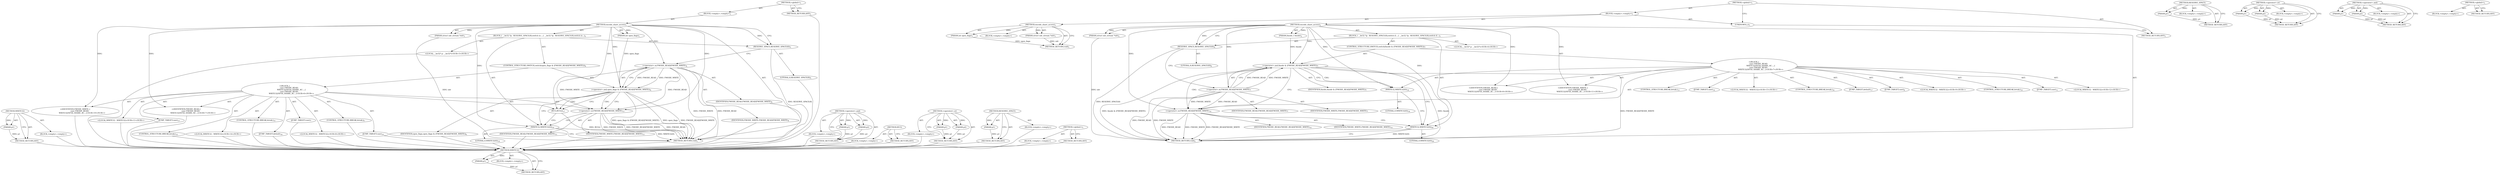 digraph "encode_share_access" {
vulnerable_80 [label=<(METHOD,WRITE32)>];
vulnerable_81 [label=<(PARAM,p1)>];
vulnerable_82 [label=<(BLOCK,&lt;empty&gt;,&lt;empty&gt;)>];
vulnerable_83 [label=<(METHOD_RETURN,ANY)>];
vulnerable_6 [label=<(METHOD,&lt;global&gt;)<SUB>1</SUB>>];
vulnerable_7 [label=<(BLOCK,&lt;empty&gt;,&lt;empty&gt;)<SUB>1</SUB>>];
vulnerable_8 [label=<(METHOD,encode_share_access)<SUB>1</SUB>>];
vulnerable_9 [label=<(PARAM,struct xdr_stream *xdr)<SUB>1</SUB>>];
vulnerable_10 [label=<(PARAM,int open_flags)<SUB>1</SUB>>];
vulnerable_11 [label=<(BLOCK,{
 	__be32 *p;
 
 	RESERVE_SPACE(8);
	switch (o...,{
 	__be32 *p;
 
 	RESERVE_SPACE(8);
	switch (o...)<SUB>2</SUB>>];
vulnerable_12 [label="<(LOCAL,__be32* p: __be32*)<SUB>3</SUB>>"];
vulnerable_13 [label=<(RESERVE_SPACE,RESERVE_SPACE(8))<SUB>5</SUB>>];
vulnerable_14 [label=<(LITERAL,8,RESERVE_SPACE(8))<SUB>5</SUB>>];
vulnerable_15 [label=<(CONTROL_STRUCTURE,SWITCH,switch(open_flags &amp; (FMODE_READ|FMODE_WRITE)))<SUB>6</SUB>>];
vulnerable_16 [label=<(&lt;operator&gt;.and,open_flags &amp; (FMODE_READ|FMODE_WRITE))<SUB>6</SUB>>];
vulnerable_17 [label=<(IDENTIFIER,open_flags,open_flags &amp; (FMODE_READ|FMODE_WRITE))<SUB>6</SUB>>];
vulnerable_18 [label=<(&lt;operator&gt;.or,FMODE_READ|FMODE_WRITE)<SUB>6</SUB>>];
vulnerable_19 [label=<(IDENTIFIER,FMODE_READ,FMODE_READ|FMODE_WRITE)<SUB>6</SUB>>];
vulnerable_20 [label=<(IDENTIFIER,FMODE_WRITE,FMODE_READ|FMODE_WRITE)<SUB>6</SUB>>];
vulnerable_21 [label="<(BLOCK,{
 		case FMODE_READ:
 			WRITE32(NFS4_SHARE_AC...,{
 		case FMODE_READ:
 			WRITE32(NFS4_SHARE_AC...)<SUB>6</SUB>>"];
vulnerable_22 [label=<(JUMP_TARGET,case)<SUB>7</SUB>>];
vulnerable_23 [label="<(IDENTIFIER,FMODE_READ,{
 		case FMODE_READ:
 			WRITE32(NFS4_SHARE_AC...)<SUB>7</SUB>>"];
vulnerable_24 [label="<(LOCAL,WRITE32 : WRITE32)<SUB>8</SUB>>"];
vulnerable_25 [label=<(CONTROL_STRUCTURE,BREAK,break;)<SUB>9</SUB>>];
vulnerable_26 [label=<(JUMP_TARGET,case)<SUB>10</SUB>>];
vulnerable_27 [label="<(IDENTIFIER,FMODE_WRITE,{
 		case FMODE_READ:
 			WRITE32(NFS4_SHARE_AC...)<SUB>10</SUB>>"];
vulnerable_28 [label="<(LOCAL,WRITE32 : WRITE32)<SUB>11</SUB>>"];
vulnerable_29 [label=<(CONTROL_STRUCTURE,BREAK,break;)<SUB>12</SUB>>];
vulnerable_30 [label=<(JUMP_TARGET,case)<SUB>13</SUB>>];
vulnerable_31 [label=<(&lt;operator&gt;.or,FMODE_READ|FMODE_WRITE)<SUB>13</SUB>>];
vulnerable_32 [label=<(IDENTIFIER,FMODE_READ,FMODE_READ|FMODE_WRITE)<SUB>13</SUB>>];
vulnerable_33 [label=<(IDENTIFIER,FMODE_WRITE,FMODE_READ|FMODE_WRITE)<SUB>13</SUB>>];
vulnerable_34 [label="<(LOCAL,WRITE32 : WRITE32)<SUB>14</SUB>>"];
vulnerable_35 [label=<(CONTROL_STRUCTURE,BREAK,break;)<SUB>15</SUB>>];
vulnerable_36 [label=<(JUMP_TARGET,default)<SUB>16</SUB>>];
vulnerable_37 [label=<(BUG,BUG())<SUB>17</SUB>>];
vulnerable_38 [label=<(WRITE32,WRITE32(0))<SUB>19</SUB>>];
vulnerable_39 [label=<(LITERAL,0,WRITE32(0))<SUB>19</SUB>>];
vulnerable_40 [label=<(METHOD_RETURN,void)<SUB>1</SUB>>];
vulnerable_42 [label=<(METHOD_RETURN,ANY)<SUB>1</SUB>>];
vulnerable_67 [label=<(METHOD,&lt;operator&gt;.and)>];
vulnerable_68 [label=<(PARAM,p1)>];
vulnerable_69 [label=<(PARAM,p2)>];
vulnerable_70 [label=<(BLOCK,&lt;empty&gt;,&lt;empty&gt;)>];
vulnerable_71 [label=<(METHOD_RETURN,ANY)>];
vulnerable_77 [label=<(METHOD,BUG)>];
vulnerable_78 [label=<(BLOCK,&lt;empty&gt;,&lt;empty&gt;)>];
vulnerable_79 [label=<(METHOD_RETURN,ANY)>];
vulnerable_72 [label=<(METHOD,&lt;operator&gt;.or)>];
vulnerable_73 [label=<(PARAM,p1)>];
vulnerable_74 [label=<(PARAM,p2)>];
vulnerable_75 [label=<(BLOCK,&lt;empty&gt;,&lt;empty&gt;)>];
vulnerable_76 [label=<(METHOD_RETURN,ANY)>];
vulnerable_63 [label=<(METHOD,RESERVE_SPACE)>];
vulnerable_64 [label=<(PARAM,p1)>];
vulnerable_65 [label=<(BLOCK,&lt;empty&gt;,&lt;empty&gt;)>];
vulnerable_66 [label=<(METHOD_RETURN,ANY)>];
vulnerable_57 [label=<(METHOD,&lt;global&gt;)<SUB>1</SUB>>];
vulnerable_58 [label=<(BLOCK,&lt;empty&gt;,&lt;empty&gt;)>];
vulnerable_59 [label=<(METHOD_RETURN,ANY)>];
fixed_87 [label=<(METHOD,WRITE32)>];
fixed_88 [label=<(PARAM,p1)>];
fixed_89 [label=<(BLOCK,&lt;empty&gt;,&lt;empty&gt;)>];
fixed_90 [label=<(METHOD_RETURN,ANY)>];
fixed_6 [label=<(METHOD,&lt;global&gt;)<SUB>1</SUB>>];
fixed_7 [label=<(BLOCK,&lt;empty&gt;,&lt;empty&gt;)<SUB>1</SUB>>];
fixed_8 [label=<(METHOD,encode_share_access)<SUB>1</SUB>>];
fixed_9 [label=<(PARAM,struct xdr_stream *xdr)<SUB>1</SUB>>];
fixed_10 [label=<(PARAM,int open_flags)<SUB>1</SUB>>];
fixed_11 [label=<(BLOCK,&lt;empty&gt;,&lt;empty&gt;)>];
fixed_12 [label=<(METHOD_RETURN,void)<SUB>1</SUB>>];
fixed_14 [label=<(UNKNOWN,),))<SUB>1</SUB>>];
fixed_15 [label=<(METHOD,encode_share_access)<SUB>2</SUB>>];
fixed_16 [label=<(PARAM,struct xdr_stream *xdr)<SUB>2</SUB>>];
fixed_17 [label=<(PARAM,fmode_t fmode)<SUB>2</SUB>>];
fixed_18 [label=<(BLOCK,{
 	__be32 *p;
 
 	RESERVE_SPACE(8);
	switch (f...,{
 	__be32 *p;
 
 	RESERVE_SPACE(8);
	switch (f...)<SUB>3</SUB>>];
fixed_19 [label="<(LOCAL,__be32* p: __be32*)<SUB>4</SUB>>"];
fixed_20 [label=<(RESERVE_SPACE,RESERVE_SPACE(8))<SUB>6</SUB>>];
fixed_21 [label=<(LITERAL,8,RESERVE_SPACE(8))<SUB>6</SUB>>];
fixed_22 [label=<(CONTROL_STRUCTURE,SWITCH,switch(fmode &amp; (FMODE_READ|FMODE_WRITE)))<SUB>7</SUB>>];
fixed_23 [label=<(&lt;operator&gt;.and,fmode &amp; (FMODE_READ|FMODE_WRITE))<SUB>7</SUB>>];
fixed_24 [label=<(IDENTIFIER,fmode,fmode &amp; (FMODE_READ|FMODE_WRITE))<SUB>7</SUB>>];
fixed_25 [label=<(&lt;operator&gt;.or,FMODE_READ|FMODE_WRITE)<SUB>7</SUB>>];
fixed_26 [label=<(IDENTIFIER,FMODE_READ,FMODE_READ|FMODE_WRITE)<SUB>7</SUB>>];
fixed_27 [label=<(IDENTIFIER,FMODE_WRITE,FMODE_READ|FMODE_WRITE)<SUB>7</SUB>>];
fixed_28 [label="<(BLOCK,{
 		case FMODE_READ:
 			WRITE32(NFS4_SHARE_AC...,{
 		case FMODE_READ:
 			WRITE32(NFS4_SHARE_AC...)<SUB>7</SUB>>"];
fixed_29 [label=<(JUMP_TARGET,case)<SUB>8</SUB>>];
fixed_30 [label="<(IDENTIFIER,FMODE_READ,{
 		case FMODE_READ:
 			WRITE32(NFS4_SHARE_AC...)<SUB>8</SUB>>"];
fixed_31 [label="<(LOCAL,WRITE32 : WRITE32)<SUB>9</SUB>>"];
fixed_32 [label=<(CONTROL_STRUCTURE,BREAK,break;)<SUB>10</SUB>>];
fixed_33 [label=<(JUMP_TARGET,case)<SUB>11</SUB>>];
fixed_34 [label="<(IDENTIFIER,FMODE_WRITE,{
 		case FMODE_READ:
 			WRITE32(NFS4_SHARE_AC...)<SUB>11</SUB>>"];
fixed_35 [label="<(LOCAL,WRITE32 : WRITE32)<SUB>12</SUB>>"];
fixed_36 [label=<(CONTROL_STRUCTURE,BREAK,break;)<SUB>13</SUB>>];
fixed_37 [label=<(JUMP_TARGET,case)<SUB>14</SUB>>];
fixed_38 [label=<(&lt;operator&gt;.or,FMODE_READ|FMODE_WRITE)<SUB>14</SUB>>];
fixed_39 [label=<(IDENTIFIER,FMODE_READ,FMODE_READ|FMODE_WRITE)<SUB>14</SUB>>];
fixed_40 [label=<(IDENTIFIER,FMODE_WRITE,FMODE_READ|FMODE_WRITE)<SUB>14</SUB>>];
fixed_41 [label="<(LOCAL,WRITE32 : WRITE32)<SUB>15</SUB>>"];
fixed_42 [label=<(CONTROL_STRUCTURE,BREAK,break;)<SUB>16</SUB>>];
fixed_43 [label=<(JUMP_TARGET,default)<SUB>17</SUB>>];
fixed_44 [label=<(WRITE32,WRITE32(0))<SUB>18</SUB>>];
fixed_45 [label=<(LITERAL,0,WRITE32(0))<SUB>18</SUB>>];
fixed_46 [label=<(WRITE32,WRITE32(0))<SUB>20</SUB>>];
fixed_47 [label=<(LITERAL,0,WRITE32(0))<SUB>20</SUB>>];
fixed_48 [label=<(METHOD_RETURN,void)<SUB>2</SUB>>];
fixed_50 [label=<(METHOD_RETURN,ANY)<SUB>1</SUB>>];
fixed_73 [label=<(METHOD,RESERVE_SPACE)>];
fixed_74 [label=<(PARAM,p1)>];
fixed_75 [label=<(BLOCK,&lt;empty&gt;,&lt;empty&gt;)>];
fixed_76 [label=<(METHOD_RETURN,ANY)>];
fixed_82 [label=<(METHOD,&lt;operator&gt;.or)>];
fixed_83 [label=<(PARAM,p1)>];
fixed_84 [label=<(PARAM,p2)>];
fixed_85 [label=<(BLOCK,&lt;empty&gt;,&lt;empty&gt;)>];
fixed_86 [label=<(METHOD_RETURN,ANY)>];
fixed_77 [label=<(METHOD,&lt;operator&gt;.and)>];
fixed_78 [label=<(PARAM,p1)>];
fixed_79 [label=<(PARAM,p2)>];
fixed_80 [label=<(BLOCK,&lt;empty&gt;,&lt;empty&gt;)>];
fixed_81 [label=<(METHOD_RETURN,ANY)>];
fixed_67 [label=<(METHOD,&lt;global&gt;)<SUB>1</SUB>>];
fixed_68 [label=<(BLOCK,&lt;empty&gt;,&lt;empty&gt;)>];
fixed_69 [label=<(METHOD_RETURN,ANY)>];
vulnerable_80 -> vulnerable_81  [key=0, label="AST: "];
vulnerable_80 -> vulnerable_81  [key=1, label="DDG: "];
vulnerable_80 -> vulnerable_82  [key=0, label="AST: "];
vulnerable_80 -> vulnerable_83  [key=0, label="AST: "];
vulnerable_80 -> vulnerable_83  [key=1, label="CFG: "];
vulnerable_81 -> vulnerable_83  [key=0, label="DDG: p1"];
vulnerable_82 -> fixed_87  [key=0];
vulnerable_83 -> fixed_87  [key=0];
vulnerable_6 -> vulnerable_7  [key=0, label="AST: "];
vulnerable_6 -> vulnerable_42  [key=0, label="AST: "];
vulnerable_6 -> vulnerable_42  [key=1, label="CFG: "];
vulnerable_7 -> vulnerable_8  [key=0, label="AST: "];
vulnerable_8 -> vulnerable_9  [key=0, label="AST: "];
vulnerable_8 -> vulnerable_9  [key=1, label="DDG: "];
vulnerable_8 -> vulnerable_10  [key=0, label="AST: "];
vulnerable_8 -> vulnerable_10  [key=1, label="DDG: "];
vulnerable_8 -> vulnerable_11  [key=0, label="AST: "];
vulnerable_8 -> vulnerable_40  [key=0, label="AST: "];
vulnerable_8 -> vulnerable_13  [key=0, label="CFG: "];
vulnerable_8 -> vulnerable_13  [key=1, label="DDG: "];
vulnerable_8 -> vulnerable_38  [key=0, label="DDG: "];
vulnerable_8 -> vulnerable_16  [key=0, label="DDG: "];
vulnerable_8 -> vulnerable_23  [key=0, label="DDG: "];
vulnerable_8 -> vulnerable_27  [key=0, label="DDG: "];
vulnerable_8 -> vulnerable_37  [key=0, label="DDG: "];
vulnerable_8 -> vulnerable_18  [key=0, label="DDG: "];
vulnerable_8 -> vulnerable_31  [key=0, label="DDG: "];
vulnerable_9 -> vulnerable_40  [key=0, label="DDG: xdr"];
vulnerable_10 -> vulnerable_16  [key=0, label="DDG: open_flags"];
vulnerable_11 -> vulnerable_12  [key=0, label="AST: "];
vulnerable_11 -> vulnerable_13  [key=0, label="AST: "];
vulnerable_11 -> vulnerable_15  [key=0, label="AST: "];
vulnerable_11 -> vulnerable_38  [key=0, label="AST: "];
vulnerable_12 -> fixed_87  [key=0];
vulnerable_13 -> vulnerable_14  [key=0, label="AST: "];
vulnerable_13 -> vulnerable_18  [key=0, label="CFG: "];
vulnerable_13 -> vulnerable_40  [key=0, label="DDG: RESERVE_SPACE(8)"];
vulnerable_14 -> fixed_87  [key=0];
vulnerable_15 -> vulnerable_16  [key=0, label="AST: "];
vulnerable_15 -> vulnerable_21  [key=0, label="AST: "];
vulnerable_16 -> vulnerable_17  [key=0, label="AST: "];
vulnerable_16 -> vulnerable_18  [key=0, label="AST: "];
vulnerable_16 -> vulnerable_38  [key=0, label="CFG: "];
vulnerable_16 -> vulnerable_31  [key=0, label="CFG: "];
vulnerable_16 -> vulnerable_31  [key=1, label="CDG: "];
vulnerable_16 -> vulnerable_37  [key=0, label="CFG: "];
vulnerable_16 -> vulnerable_37  [key=1, label="CDG: "];
vulnerable_16 -> vulnerable_40  [key=0, label="DDG: open_flags"];
vulnerable_16 -> vulnerable_40  [key=1, label="DDG: FMODE_READ|FMODE_WRITE"];
vulnerable_16 -> vulnerable_40  [key=2, label="DDG: open_flags &amp; (FMODE_READ|FMODE_WRITE)"];
vulnerable_17 -> fixed_87  [key=0];
vulnerable_18 -> vulnerable_19  [key=0, label="AST: "];
vulnerable_18 -> vulnerable_20  [key=0, label="AST: "];
vulnerable_18 -> vulnerable_16  [key=0, label="CFG: "];
vulnerable_18 -> vulnerable_16  [key=1, label="DDG: FMODE_READ"];
vulnerable_18 -> vulnerable_16  [key=2, label="DDG: FMODE_WRITE"];
vulnerable_18 -> vulnerable_40  [key=0, label="DDG: FMODE_READ"];
vulnerable_18 -> vulnerable_40  [key=1, label="DDG: FMODE_WRITE"];
vulnerable_18 -> vulnerable_31  [key=0, label="DDG: FMODE_READ"];
vulnerable_18 -> vulnerable_31  [key=1, label="DDG: FMODE_WRITE"];
vulnerable_19 -> fixed_87  [key=0];
vulnerable_20 -> fixed_87  [key=0];
vulnerable_21 -> vulnerable_22  [key=0, label="AST: "];
vulnerable_21 -> vulnerable_23  [key=0, label="AST: "];
vulnerable_21 -> vulnerable_24  [key=0, label="AST: "];
vulnerable_21 -> vulnerable_25  [key=0, label="AST: "];
vulnerable_21 -> vulnerable_26  [key=0, label="AST: "];
vulnerable_21 -> vulnerable_27  [key=0, label="AST: "];
vulnerable_21 -> vulnerable_28  [key=0, label="AST: "];
vulnerable_21 -> vulnerable_29  [key=0, label="AST: "];
vulnerable_21 -> vulnerable_30  [key=0, label="AST: "];
vulnerable_21 -> vulnerable_31  [key=0, label="AST: "];
vulnerable_21 -> vulnerable_34  [key=0, label="AST: "];
vulnerable_21 -> vulnerable_35  [key=0, label="AST: "];
vulnerable_21 -> vulnerable_36  [key=0, label="AST: "];
vulnerable_21 -> vulnerable_37  [key=0, label="AST: "];
vulnerable_22 -> fixed_87  [key=0];
vulnerable_23 -> fixed_87  [key=0];
vulnerable_24 -> fixed_87  [key=0];
vulnerable_25 -> fixed_87  [key=0];
vulnerable_26 -> fixed_87  [key=0];
vulnerable_27 -> fixed_87  [key=0];
vulnerable_28 -> fixed_87  [key=0];
vulnerable_29 -> fixed_87  [key=0];
vulnerable_30 -> fixed_87  [key=0];
vulnerable_31 -> vulnerable_32  [key=0, label="AST: "];
vulnerable_31 -> vulnerable_33  [key=0, label="AST: "];
vulnerable_31 -> vulnerable_38  [key=0, label="CFG: "];
vulnerable_31 -> vulnerable_40  [key=0, label="DDG: FMODE_READ"];
vulnerable_31 -> vulnerable_40  [key=1, label="DDG: FMODE_WRITE"];
vulnerable_31 -> vulnerable_40  [key=2, label="DDG: FMODE_READ|FMODE_WRITE"];
vulnerable_32 -> fixed_87  [key=0];
vulnerable_33 -> fixed_87  [key=0];
vulnerable_34 -> fixed_87  [key=0];
vulnerable_35 -> fixed_87  [key=0];
vulnerable_36 -> fixed_87  [key=0];
vulnerable_37 -> vulnerable_38  [key=0, label="CFG: "];
vulnerable_37 -> vulnerable_40  [key=0, label="DDG: BUG()"];
vulnerable_38 -> vulnerable_39  [key=0, label="AST: "];
vulnerable_38 -> vulnerable_40  [key=0, label="CFG: "];
vulnerable_38 -> vulnerable_40  [key=1, label="DDG: WRITE32(0)"];
vulnerable_39 -> fixed_87  [key=0];
vulnerable_40 -> fixed_87  [key=0];
vulnerable_42 -> fixed_87  [key=0];
vulnerable_67 -> vulnerable_68  [key=0, label="AST: "];
vulnerable_67 -> vulnerable_68  [key=1, label="DDG: "];
vulnerable_67 -> vulnerable_70  [key=0, label="AST: "];
vulnerable_67 -> vulnerable_69  [key=0, label="AST: "];
vulnerable_67 -> vulnerable_69  [key=1, label="DDG: "];
vulnerable_67 -> vulnerable_71  [key=0, label="AST: "];
vulnerable_67 -> vulnerable_71  [key=1, label="CFG: "];
vulnerable_68 -> vulnerable_71  [key=0, label="DDG: p1"];
vulnerable_69 -> vulnerable_71  [key=0, label="DDG: p2"];
vulnerable_70 -> fixed_87  [key=0];
vulnerable_71 -> fixed_87  [key=0];
vulnerable_77 -> vulnerable_78  [key=0, label="AST: "];
vulnerable_77 -> vulnerable_79  [key=0, label="AST: "];
vulnerable_77 -> vulnerable_79  [key=1, label="CFG: "];
vulnerable_78 -> fixed_87  [key=0];
vulnerable_79 -> fixed_87  [key=0];
vulnerable_72 -> vulnerable_73  [key=0, label="AST: "];
vulnerable_72 -> vulnerable_73  [key=1, label="DDG: "];
vulnerable_72 -> vulnerable_75  [key=0, label="AST: "];
vulnerable_72 -> vulnerable_74  [key=0, label="AST: "];
vulnerable_72 -> vulnerable_74  [key=1, label="DDG: "];
vulnerable_72 -> vulnerable_76  [key=0, label="AST: "];
vulnerable_72 -> vulnerable_76  [key=1, label="CFG: "];
vulnerable_73 -> vulnerable_76  [key=0, label="DDG: p1"];
vulnerable_74 -> vulnerable_76  [key=0, label="DDG: p2"];
vulnerable_75 -> fixed_87  [key=0];
vulnerable_76 -> fixed_87  [key=0];
vulnerable_63 -> vulnerable_64  [key=0, label="AST: "];
vulnerable_63 -> vulnerable_64  [key=1, label="DDG: "];
vulnerable_63 -> vulnerable_65  [key=0, label="AST: "];
vulnerable_63 -> vulnerable_66  [key=0, label="AST: "];
vulnerable_63 -> vulnerable_66  [key=1, label="CFG: "];
vulnerable_64 -> vulnerable_66  [key=0, label="DDG: p1"];
vulnerable_65 -> fixed_87  [key=0];
vulnerable_66 -> fixed_87  [key=0];
vulnerable_57 -> vulnerable_58  [key=0, label="AST: "];
vulnerable_57 -> vulnerable_59  [key=0, label="AST: "];
vulnerable_57 -> vulnerable_59  [key=1, label="CFG: "];
vulnerable_58 -> fixed_87  [key=0];
vulnerable_59 -> fixed_87  [key=0];
fixed_87 -> fixed_88  [key=0, label="AST: "];
fixed_87 -> fixed_88  [key=1, label="DDG: "];
fixed_87 -> fixed_89  [key=0, label="AST: "];
fixed_87 -> fixed_90  [key=0, label="AST: "];
fixed_87 -> fixed_90  [key=1, label="CFG: "];
fixed_88 -> fixed_90  [key=0, label="DDG: p1"];
fixed_6 -> fixed_7  [key=0, label="AST: "];
fixed_6 -> fixed_50  [key=0, label="AST: "];
fixed_6 -> fixed_14  [key=0, label="CFG: "];
fixed_7 -> fixed_8  [key=0, label="AST: "];
fixed_7 -> fixed_14  [key=0, label="AST: "];
fixed_7 -> fixed_15  [key=0, label="AST: "];
fixed_8 -> fixed_9  [key=0, label="AST: "];
fixed_8 -> fixed_9  [key=1, label="DDG: "];
fixed_8 -> fixed_10  [key=0, label="AST: "];
fixed_8 -> fixed_10  [key=1, label="DDG: "];
fixed_8 -> fixed_11  [key=0, label="AST: "];
fixed_8 -> fixed_12  [key=0, label="AST: "];
fixed_8 -> fixed_12  [key=1, label="CFG: "];
fixed_9 -> fixed_12  [key=0, label="DDG: xdr"];
fixed_10 -> fixed_12  [key=0, label="DDG: open_flags"];
fixed_14 -> fixed_50  [key=0, label="CFG: "];
fixed_15 -> fixed_16  [key=0, label="AST: "];
fixed_15 -> fixed_16  [key=1, label="DDG: "];
fixed_15 -> fixed_17  [key=0, label="AST: "];
fixed_15 -> fixed_17  [key=1, label="DDG: "];
fixed_15 -> fixed_18  [key=0, label="AST: "];
fixed_15 -> fixed_48  [key=0, label="AST: "];
fixed_15 -> fixed_20  [key=0, label="CFG: "];
fixed_15 -> fixed_20  [key=1, label="DDG: "];
fixed_15 -> fixed_46  [key=0, label="DDG: "];
fixed_15 -> fixed_23  [key=0, label="DDG: "];
fixed_15 -> fixed_30  [key=0, label="DDG: "];
fixed_15 -> fixed_34  [key=0, label="DDG: "];
fixed_15 -> fixed_25  [key=0, label="DDG: "];
fixed_15 -> fixed_38  [key=0, label="DDG: "];
fixed_15 -> fixed_44  [key=0, label="DDG: "];
fixed_16 -> fixed_48  [key=0, label="DDG: xdr"];
fixed_17 -> fixed_23  [key=0, label="DDG: fmode"];
fixed_18 -> fixed_19  [key=0, label="AST: "];
fixed_18 -> fixed_20  [key=0, label="AST: "];
fixed_18 -> fixed_22  [key=0, label="AST: "];
fixed_18 -> fixed_46  [key=0, label="AST: "];
fixed_20 -> fixed_21  [key=0, label="AST: "];
fixed_20 -> fixed_25  [key=0, label="CFG: "];
fixed_20 -> fixed_48  [key=0, label="DDG: RESERVE_SPACE(8)"];
fixed_22 -> fixed_23  [key=0, label="AST: "];
fixed_22 -> fixed_28  [key=0, label="AST: "];
fixed_23 -> fixed_24  [key=0, label="AST: "];
fixed_23 -> fixed_25  [key=0, label="AST: "];
fixed_23 -> fixed_46  [key=0, label="CFG: "];
fixed_23 -> fixed_38  [key=0, label="CFG: "];
fixed_23 -> fixed_38  [key=1, label="CDG: "];
fixed_23 -> fixed_44  [key=0, label="CFG: "];
fixed_23 -> fixed_44  [key=1, label="CDG: "];
fixed_23 -> fixed_48  [key=0, label="DDG: fmode"];
fixed_23 -> fixed_48  [key=1, label="DDG: FMODE_READ|FMODE_WRITE"];
fixed_23 -> fixed_48  [key=2, label="DDG: fmode &amp; (FMODE_READ|FMODE_WRITE)"];
fixed_25 -> fixed_26  [key=0, label="AST: "];
fixed_25 -> fixed_27  [key=0, label="AST: "];
fixed_25 -> fixed_23  [key=0, label="CFG: "];
fixed_25 -> fixed_23  [key=1, label="DDG: FMODE_READ"];
fixed_25 -> fixed_23  [key=2, label="DDG: FMODE_WRITE"];
fixed_25 -> fixed_48  [key=0, label="DDG: FMODE_READ"];
fixed_25 -> fixed_48  [key=1, label="DDG: FMODE_WRITE"];
fixed_25 -> fixed_38  [key=0, label="DDG: FMODE_READ"];
fixed_25 -> fixed_38  [key=1, label="DDG: FMODE_WRITE"];
fixed_28 -> fixed_29  [key=0, label="AST: "];
fixed_28 -> fixed_30  [key=0, label="AST: "];
fixed_28 -> fixed_31  [key=0, label="AST: "];
fixed_28 -> fixed_32  [key=0, label="AST: "];
fixed_28 -> fixed_33  [key=0, label="AST: "];
fixed_28 -> fixed_34  [key=0, label="AST: "];
fixed_28 -> fixed_35  [key=0, label="AST: "];
fixed_28 -> fixed_36  [key=0, label="AST: "];
fixed_28 -> fixed_37  [key=0, label="AST: "];
fixed_28 -> fixed_38  [key=0, label="AST: "];
fixed_28 -> fixed_41  [key=0, label="AST: "];
fixed_28 -> fixed_42  [key=0, label="AST: "];
fixed_28 -> fixed_43  [key=0, label="AST: "];
fixed_28 -> fixed_44  [key=0, label="AST: "];
fixed_38 -> fixed_39  [key=0, label="AST: "];
fixed_38 -> fixed_40  [key=0, label="AST: "];
fixed_38 -> fixed_46  [key=0, label="CFG: "];
fixed_38 -> fixed_48  [key=0, label="DDG: FMODE_READ"];
fixed_38 -> fixed_48  [key=1, label="DDG: FMODE_WRITE"];
fixed_38 -> fixed_48  [key=2, label="DDG: FMODE_READ|FMODE_WRITE"];
fixed_44 -> fixed_45  [key=0, label="AST: "];
fixed_44 -> fixed_46  [key=0, label="CFG: "];
fixed_46 -> fixed_47  [key=0, label="AST: "];
fixed_46 -> fixed_48  [key=0, label="CFG: "];
fixed_46 -> fixed_48  [key=1, label="DDG: WRITE32(0)"];
fixed_73 -> fixed_74  [key=0, label="AST: "];
fixed_73 -> fixed_74  [key=1, label="DDG: "];
fixed_73 -> fixed_75  [key=0, label="AST: "];
fixed_73 -> fixed_76  [key=0, label="AST: "];
fixed_73 -> fixed_76  [key=1, label="CFG: "];
fixed_74 -> fixed_76  [key=0, label="DDG: p1"];
fixed_82 -> fixed_83  [key=0, label="AST: "];
fixed_82 -> fixed_83  [key=1, label="DDG: "];
fixed_82 -> fixed_85  [key=0, label="AST: "];
fixed_82 -> fixed_84  [key=0, label="AST: "];
fixed_82 -> fixed_84  [key=1, label="DDG: "];
fixed_82 -> fixed_86  [key=0, label="AST: "];
fixed_82 -> fixed_86  [key=1, label="CFG: "];
fixed_83 -> fixed_86  [key=0, label="DDG: p1"];
fixed_84 -> fixed_86  [key=0, label="DDG: p2"];
fixed_77 -> fixed_78  [key=0, label="AST: "];
fixed_77 -> fixed_78  [key=1, label="DDG: "];
fixed_77 -> fixed_80  [key=0, label="AST: "];
fixed_77 -> fixed_79  [key=0, label="AST: "];
fixed_77 -> fixed_79  [key=1, label="DDG: "];
fixed_77 -> fixed_81  [key=0, label="AST: "];
fixed_77 -> fixed_81  [key=1, label="CFG: "];
fixed_78 -> fixed_81  [key=0, label="DDG: p1"];
fixed_79 -> fixed_81  [key=0, label="DDG: p2"];
fixed_67 -> fixed_68  [key=0, label="AST: "];
fixed_67 -> fixed_69  [key=0, label="AST: "];
fixed_67 -> fixed_69  [key=1, label="CFG: "];
}
